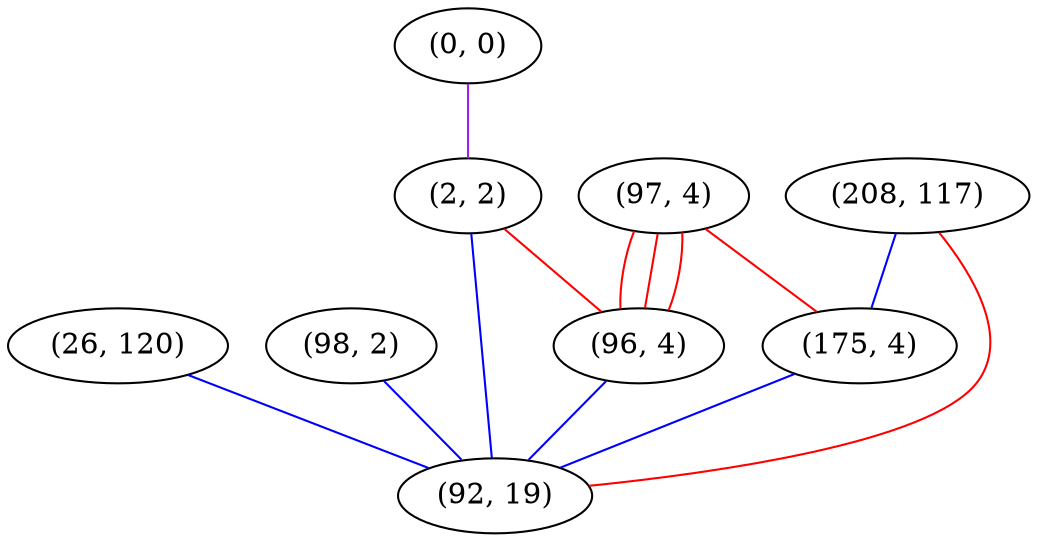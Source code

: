 graph "" {
"(26, 120)";
"(0, 0)";
"(98, 2)";
"(2, 2)";
"(97, 4)";
"(208, 117)";
"(96, 4)";
"(175, 4)";
"(92, 19)";
"(26, 120)" -- "(92, 19)"  [color=blue, key=0, weight=3];
"(0, 0)" -- "(2, 2)"  [color=purple, key=0, weight=4];
"(98, 2)" -- "(92, 19)"  [color=blue, key=0, weight=3];
"(2, 2)" -- "(92, 19)"  [color=blue, key=0, weight=3];
"(2, 2)" -- "(96, 4)"  [color=red, key=0, weight=1];
"(97, 4)" -- "(175, 4)"  [color=red, key=0, weight=1];
"(97, 4)" -- "(96, 4)"  [color=red, key=0, weight=1];
"(97, 4)" -- "(96, 4)"  [color=red, key=1, weight=1];
"(97, 4)" -- "(96, 4)"  [color=red, key=2, weight=1];
"(208, 117)" -- "(175, 4)"  [color=blue, key=0, weight=3];
"(208, 117)" -- "(92, 19)"  [color=red, key=0, weight=1];
"(96, 4)" -- "(92, 19)"  [color=blue, key=0, weight=3];
"(175, 4)" -- "(92, 19)"  [color=blue, key=0, weight=3];
}
